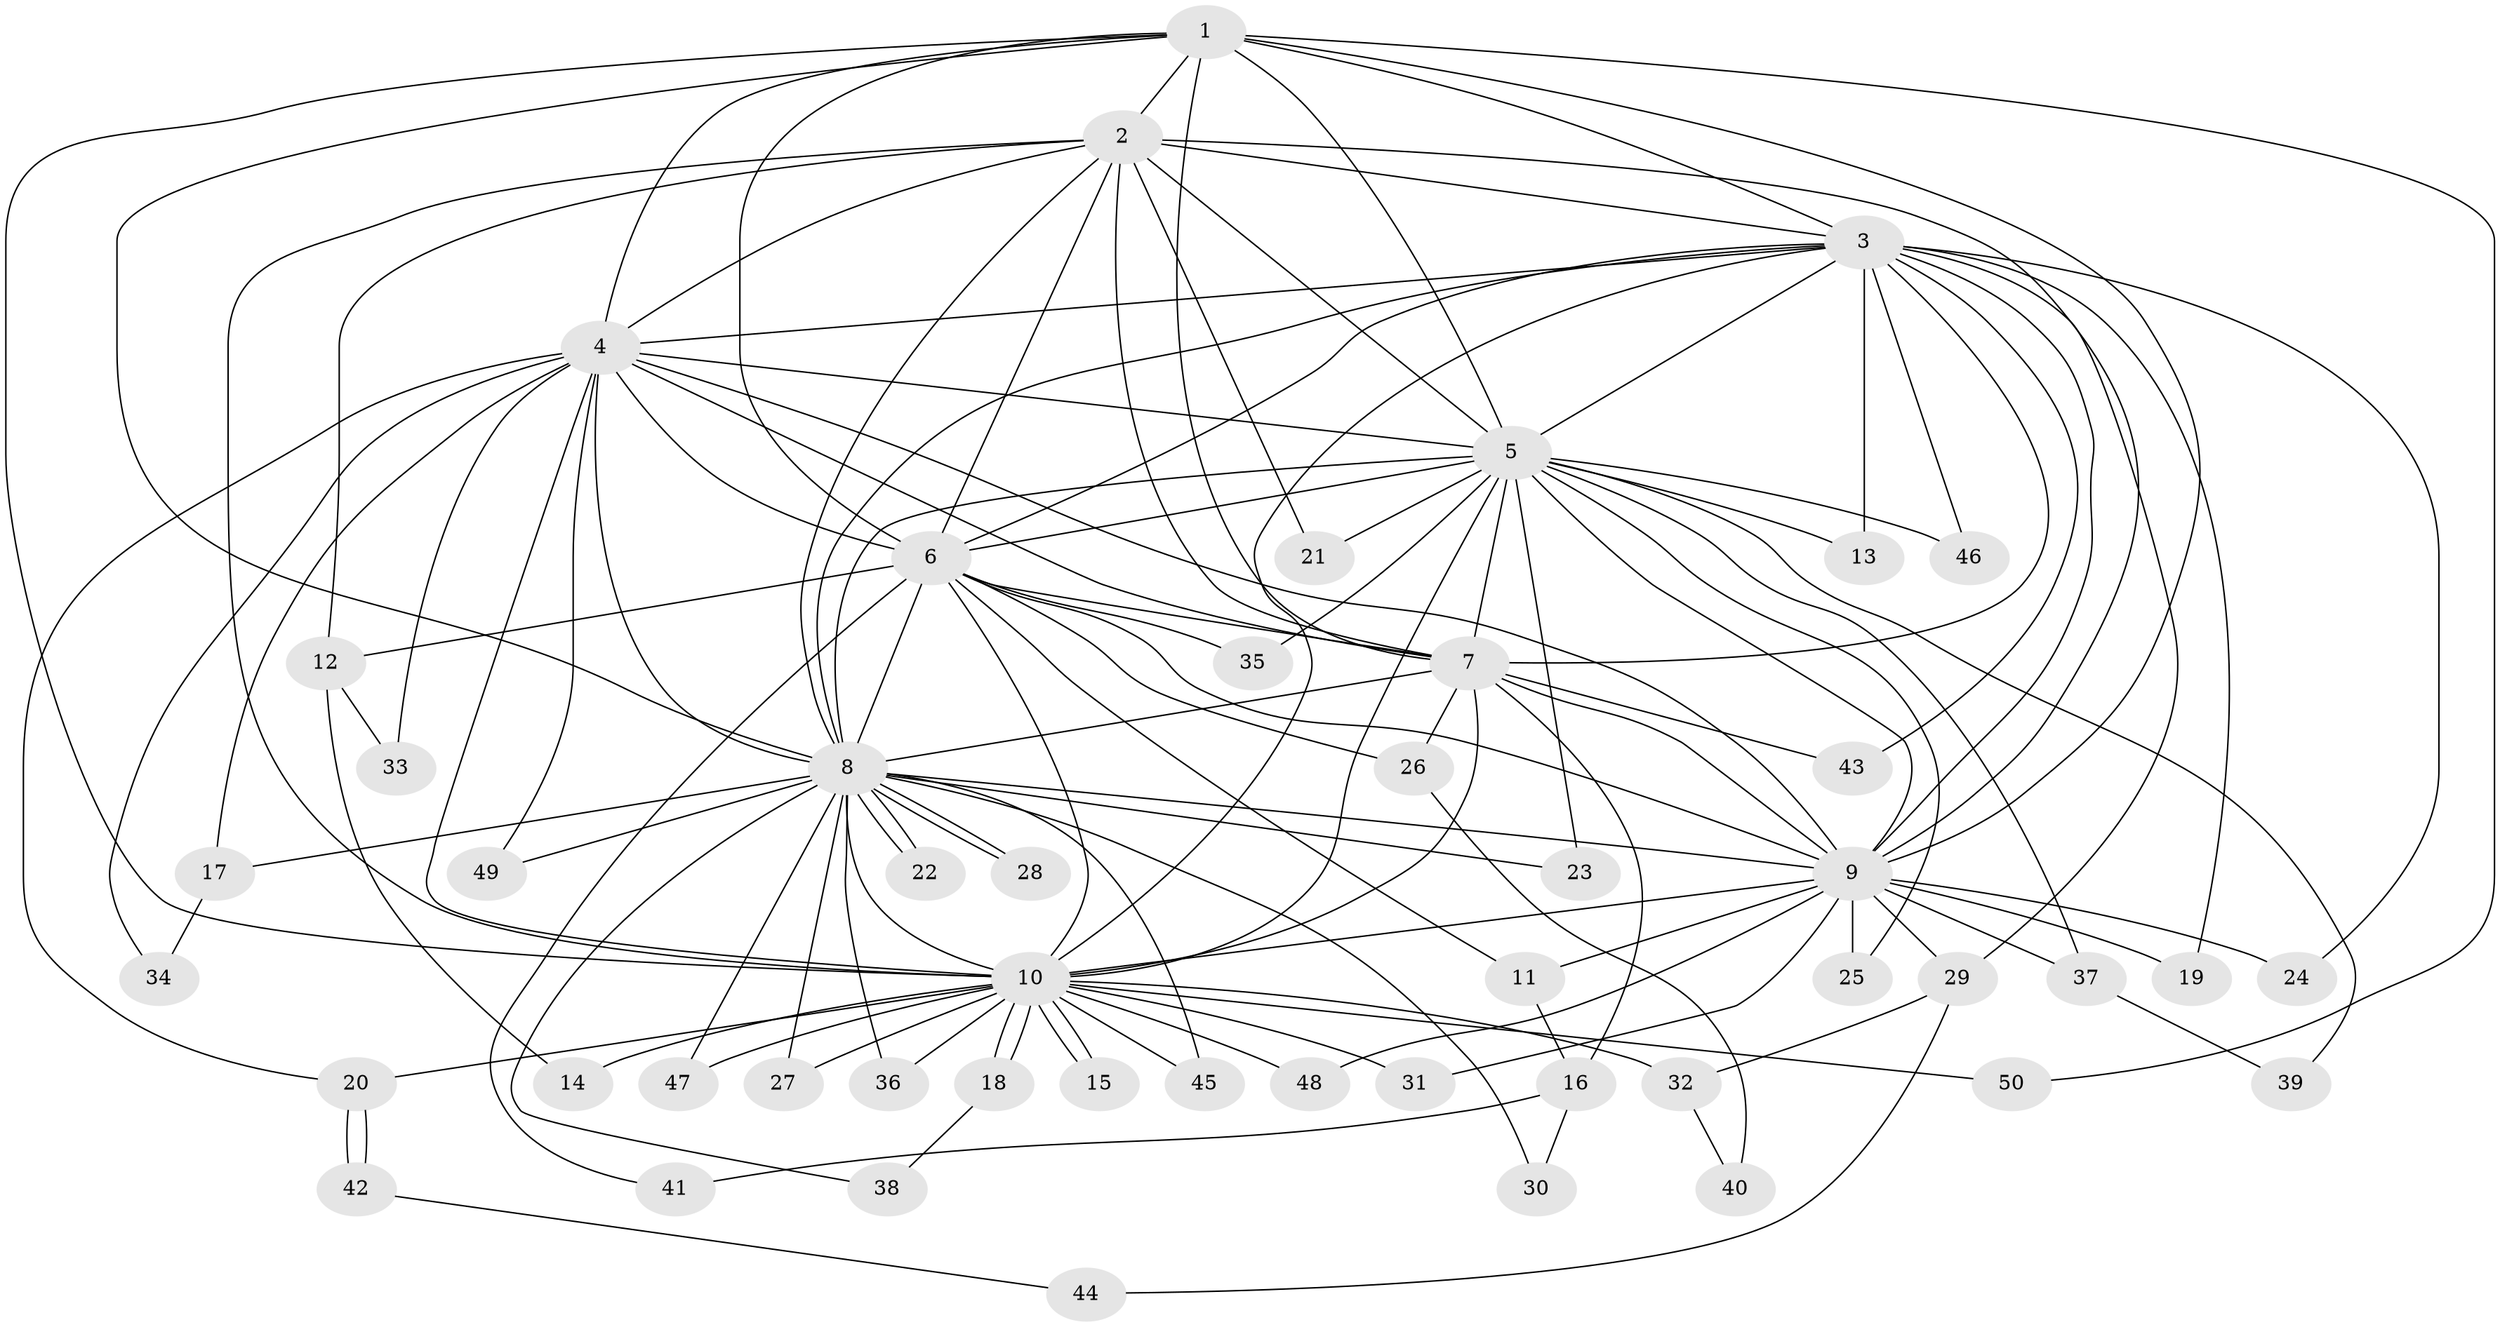 // coarse degree distribution, {26: 0.03333333333333333, 7: 0.03333333333333333, 5: 0.03333333333333333, 3: 0.06666666666666667, 1: 0.5333333333333333, 2: 0.26666666666666666, 4: 0.03333333333333333}
// Generated by graph-tools (version 1.1) at 2025/17/03/04/25 18:17:36]
// undirected, 50 vertices, 125 edges
graph export_dot {
graph [start="1"]
  node [color=gray90,style=filled];
  1;
  2;
  3;
  4;
  5;
  6;
  7;
  8;
  9;
  10;
  11;
  12;
  13;
  14;
  15;
  16;
  17;
  18;
  19;
  20;
  21;
  22;
  23;
  24;
  25;
  26;
  27;
  28;
  29;
  30;
  31;
  32;
  33;
  34;
  35;
  36;
  37;
  38;
  39;
  40;
  41;
  42;
  43;
  44;
  45;
  46;
  47;
  48;
  49;
  50;
  1 -- 2;
  1 -- 3;
  1 -- 4;
  1 -- 5;
  1 -- 6;
  1 -- 7;
  1 -- 8;
  1 -- 9;
  1 -- 10;
  1 -- 50;
  2 -- 3;
  2 -- 4;
  2 -- 5;
  2 -- 6;
  2 -- 7;
  2 -- 8;
  2 -- 9;
  2 -- 10;
  2 -- 12;
  2 -- 21;
  3 -- 4;
  3 -- 5;
  3 -- 6;
  3 -- 7;
  3 -- 8;
  3 -- 9;
  3 -- 10;
  3 -- 13;
  3 -- 19;
  3 -- 24;
  3 -- 29;
  3 -- 43;
  3 -- 46;
  4 -- 5;
  4 -- 6;
  4 -- 7;
  4 -- 8;
  4 -- 9;
  4 -- 10;
  4 -- 17;
  4 -- 20;
  4 -- 33;
  4 -- 34;
  4 -- 49;
  5 -- 6;
  5 -- 7;
  5 -- 8;
  5 -- 9;
  5 -- 10;
  5 -- 13;
  5 -- 21;
  5 -- 23;
  5 -- 25;
  5 -- 35;
  5 -- 37;
  5 -- 39;
  5 -- 46;
  6 -- 7;
  6 -- 8;
  6 -- 9;
  6 -- 10;
  6 -- 11;
  6 -- 12;
  6 -- 26;
  6 -- 35;
  6 -- 41;
  7 -- 8;
  7 -- 9;
  7 -- 10;
  7 -- 16;
  7 -- 26;
  7 -- 43;
  8 -- 9;
  8 -- 10;
  8 -- 17;
  8 -- 22;
  8 -- 22;
  8 -- 23;
  8 -- 27;
  8 -- 28;
  8 -- 28;
  8 -- 30;
  8 -- 36;
  8 -- 38;
  8 -- 45;
  8 -- 47;
  8 -- 49;
  9 -- 10;
  9 -- 11;
  9 -- 19;
  9 -- 24;
  9 -- 25;
  9 -- 29;
  9 -- 31;
  9 -- 37;
  9 -- 48;
  10 -- 14;
  10 -- 15;
  10 -- 15;
  10 -- 18;
  10 -- 18;
  10 -- 20;
  10 -- 27;
  10 -- 31;
  10 -- 32;
  10 -- 36;
  10 -- 45;
  10 -- 47;
  10 -- 48;
  10 -- 50;
  11 -- 16;
  12 -- 14;
  12 -- 33;
  16 -- 30;
  16 -- 41;
  17 -- 34;
  18 -- 38;
  20 -- 42;
  20 -- 42;
  26 -- 40;
  29 -- 32;
  29 -- 44;
  32 -- 40;
  37 -- 39;
  42 -- 44;
}
